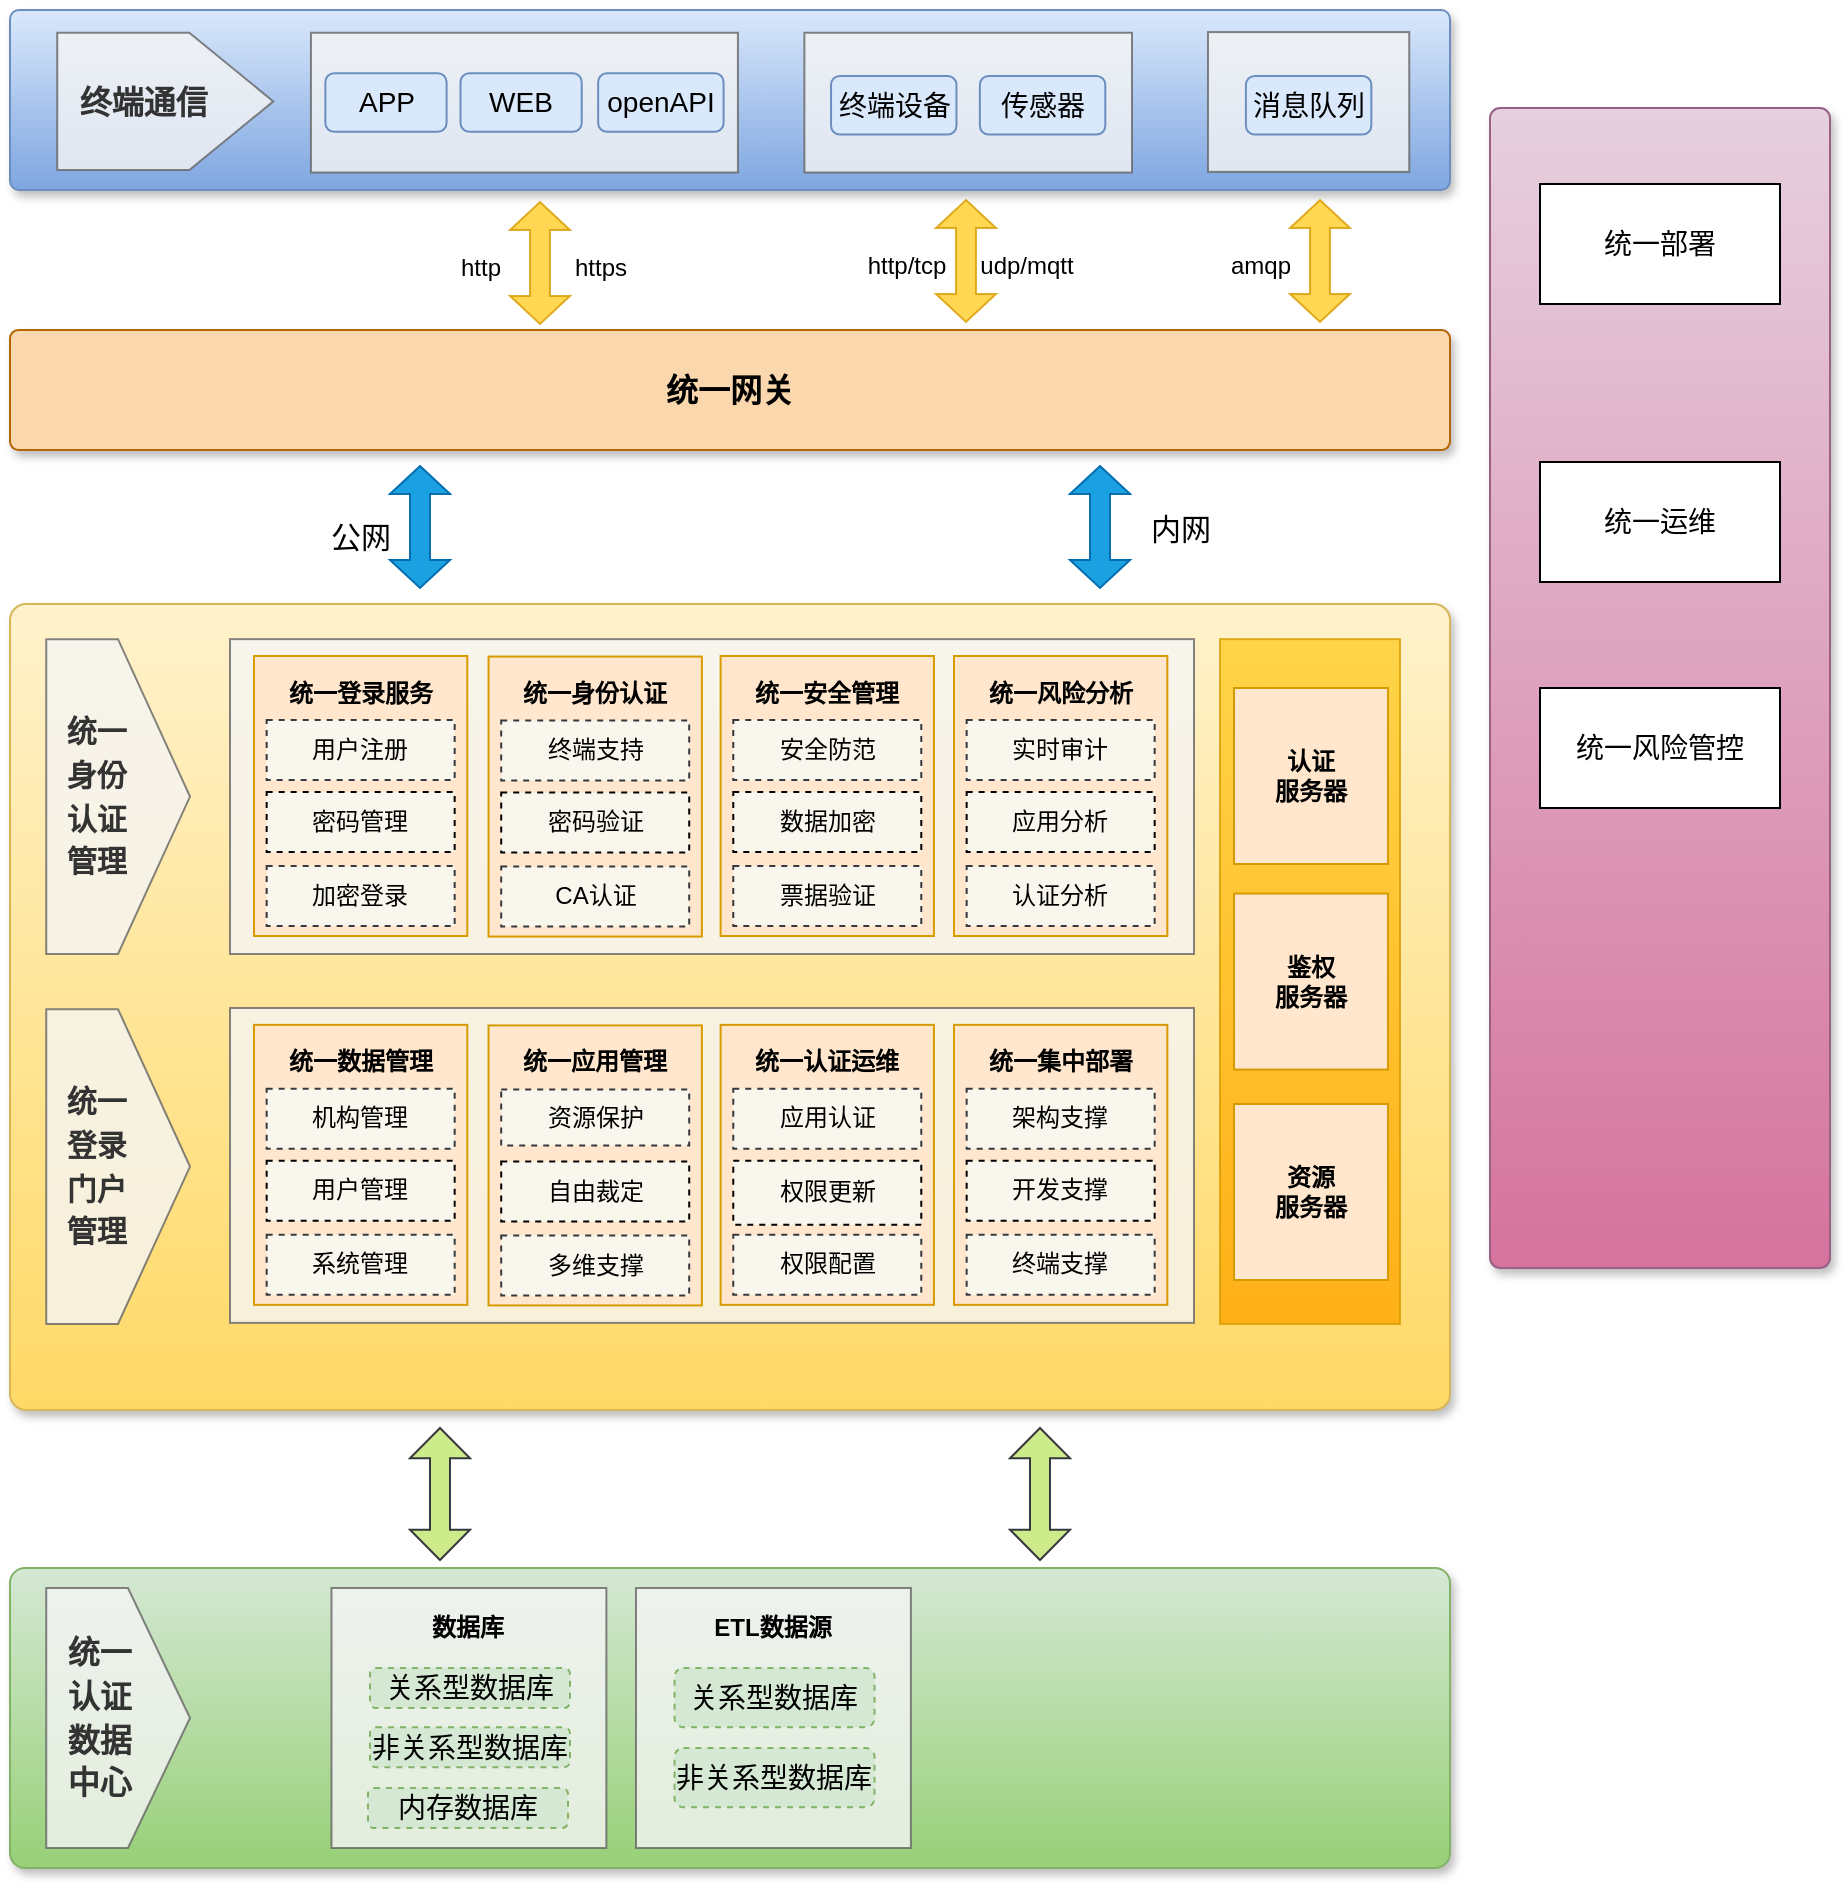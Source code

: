 <mxfile version="18.2.0" type="github">
  <diagram name="Page-1" id="d9b1e647-80fa-b4a2-5024-87a742678bcc">
    <mxGraphModel dx="868" dy="559" grid="1" gridSize="10" guides="1" tooltips="1" connect="1" arrows="0" fold="1" page="1" pageScale="1" pageWidth="500" pageHeight="1200" background="none" math="0" shadow="0">
      <root>
        <mxCell id="0" />
        <mxCell id="1" parent="0" />
        <mxCell id="57fe6abec08f04cb-7" value="" style="text;html=1;strokeColor=#6c8ebf;fillColor=#dae8fc;align=center;verticalAlign=middle;whiteSpace=wrap;fontSize=54;fontStyle=1;shadow=1;rounded=1;glass=0;sketch=0;arcSize=5;gradientColor=#7ea6e0;" parent="1" vertex="1">
          <mxGeometry x="50" y="41" width="720" height="90" as="geometry" />
        </mxCell>
        <mxCell id="60hh8dOJ01memG8-q0ME-9" value="&lt;span style=&quot;color: rgb(51, 51, 51);&quot;&gt;&lt;b&gt;&lt;font style=&quot;font-size: 16px;&quot;&gt;&amp;nbsp; 终端通信&lt;/font&gt;&lt;/b&gt;&lt;/span&gt;" style="html=1;shadow=0;dashed=0;align=left;verticalAlign=middle;shape=mxgraph.arrows2.arrow;dy=0;dx=42;notch=0;rounded=0;glass=0;sketch=0;fontSize=18;fillColor=#f5f5f5;fontColor=#333333;strokeColor=#666666;whiteSpace=wrap;opacity=80;" parent="57fe6abec08f04cb-7" vertex="1">
          <mxGeometry x="23.615" y="11.38" width="108.05" height="68.62" as="geometry" />
        </mxCell>
        <mxCell id="HtmfPYp2KWMltQhcVB6t-52" value="" style="group" vertex="1" connectable="0" parent="57fe6abec08f04cb-7">
          <mxGeometry x="150.474" y="11.38" width="213.485" height="69.89" as="geometry" />
        </mxCell>
        <mxCell id="60hh8dOJ01memG8-q0ME-10" value="" style="rounded=0;whiteSpace=wrap;html=1;shadow=0;glass=0;sketch=0;fontSize=20;fillColor=#f5f5f5;fontColor=#333333;strokeColor=#666666;opacity=80;" parent="HtmfPYp2KWMltQhcVB6t-52" vertex="1">
          <mxGeometry width="213.485" height="69.89" as="geometry" />
        </mxCell>
        <mxCell id="60hh8dOJ01memG8-q0ME-2" value="&lt;font style=&quot;font-size: 14px;&quot;&gt;APP&lt;/font&gt;" style="rounded=1;whiteSpace=wrap;html=1;shadow=0;glass=0;sketch=0;fillColor=#dae8fc;strokeColor=#6c8ebf;gradientColor=none;" parent="HtmfPYp2KWMltQhcVB6t-52" vertex="1">
          <mxGeometry x="7.214" y="20.22" width="60.599" height="29.33" as="geometry" />
        </mxCell>
        <mxCell id="60hh8dOJ01memG8-q0ME-12" value="&lt;font style=&quot;font-size: 14px;&quot;&gt;WEB&lt;/font&gt;" style="rounded=1;whiteSpace=wrap;html=1;shadow=0;glass=0;sketch=0;fillColor=#dae8fc;strokeColor=#6c8ebf;gradientColor=none;" parent="HtmfPYp2KWMltQhcVB6t-52" vertex="1">
          <mxGeometry x="74.783" y="20.22" width="60.599" height="29.33" as="geometry" />
        </mxCell>
        <mxCell id="HtmfPYp2KWMltQhcVB6t-39" value="&lt;span style=&quot;font-size: 14px;&quot;&gt;openAPI&lt;/span&gt;" style="rounded=1;whiteSpace=wrap;html=1;shadow=0;glass=0;sketch=0;fillColor=#dae8fc;strokeColor=#6c8ebf;gradientColor=none;" vertex="1" parent="HtmfPYp2KWMltQhcVB6t-52">
          <mxGeometry x="143.606" y="20.22" width="62.716" height="29.33" as="geometry" />
        </mxCell>
        <mxCell id="HtmfPYp2KWMltQhcVB6t-54" value="" style="rounded=0;whiteSpace=wrap;html=1;shadow=0;glass=0;sketch=0;fontSize=20;fillColor=#f5f5f5;fontColor=#333333;strokeColor=#666666;opacity=80;" vertex="1" parent="57fe6abec08f04cb-7">
          <mxGeometry x="397.19" y="11.38" width="163.81" height="69.89" as="geometry" />
        </mxCell>
        <mxCell id="HtmfPYp2KWMltQhcVB6t-55" value="&lt;span style=&quot;font-size: 14px;&quot;&gt;终端设备&lt;/span&gt;" style="rounded=1;whiteSpace=wrap;html=1;shadow=0;glass=0;sketch=0;fillColor=#dae8fc;strokeColor=#6c8ebf;gradientColor=none;" vertex="1" parent="57fe6abec08f04cb-7">
          <mxGeometry x="410.527" y="32.98" width="62.716" height="29.33" as="geometry" />
        </mxCell>
        <mxCell id="HtmfPYp2KWMltQhcVB6t-56" value="&lt;span style=&quot;font-size: 14px;&quot;&gt;传感器&lt;/span&gt;" style="rounded=1;whiteSpace=wrap;html=1;shadow=0;glass=0;sketch=0;fillColor=#dae8fc;strokeColor=#6c8ebf;gradientColor=none;" vertex="1" parent="57fe6abec08f04cb-7">
          <mxGeometry x="484.941" y="32.98" width="62.716" height="29.33" as="geometry" />
        </mxCell>
        <mxCell id="HtmfPYp2KWMltQhcVB6t-61" value="" style="rounded=0;whiteSpace=wrap;html=1;shadow=0;glass=0;sketch=0;fontSize=20;fillColor=#f5f5f5;fontColor=#333333;strokeColor=#666666;opacity=80;" vertex="1" parent="57fe6abec08f04cb-7">
          <mxGeometry x="598.996" y="11.05" width="100.63" height="69.89" as="geometry" />
        </mxCell>
        <mxCell id="HtmfPYp2KWMltQhcVB6t-62" value="&lt;span style=&quot;font-size: 14px;&quot;&gt;消息队列&lt;/span&gt;" style="rounded=1;whiteSpace=wrap;html=1;shadow=0;glass=0;sketch=0;fillColor=#dae8fc;strokeColor=#6c8ebf;gradientColor=none;" vertex="1" parent="57fe6abec08f04cb-7">
          <mxGeometry x="617.951" y="32.98" width="62.716" height="29.33" as="geometry" />
        </mxCell>
        <mxCell id="60hh8dOJ01memG8-q0ME-18" value="" style="text;html=1;strokeColor=#d6b656;fillColor=#fff2cc;align=center;verticalAlign=middle;whiteSpace=wrap;fontSize=54;fontStyle=1;shadow=1;rounded=1;glass=0;sketch=0;arcSize=2;gradientColor=#ffd966;" parent="1" vertex="1">
          <mxGeometry x="50" y="338" width="720" height="403" as="geometry" />
        </mxCell>
        <mxCell id="60hh8dOJ01memG8-q0ME-19" value="" style="rounded=0;whiteSpace=wrap;html=1;shadow=0;glass=0;sketch=0;fontSize=20;fillColor=#f5f5f5;fontColor=#333333;strokeColor=#666666;opacity=80;" parent="60hh8dOJ01memG8-q0ME-18" vertex="1">
          <mxGeometry x="110" y="17.57" width="482" height="157.43" as="geometry" />
        </mxCell>
        <mxCell id="60hh8dOJ01memG8-q0ME-21" value="&lt;div style=&quot;&quot;&gt;&lt;b style=&quot;font-size: 15px;&quot;&gt;&amp;nbsp; 统一&lt;/b&gt;&lt;/div&gt;&lt;div style=&quot;&quot;&gt;&lt;b style=&quot;font-size: 15px;&quot;&gt;&amp;nbsp; 身份&lt;br&gt;&amp;nbsp; 认证&lt;/b&gt;&lt;/div&gt;&lt;div style=&quot;&quot;&gt;&lt;b style=&quot;font-size: 15px;&quot;&gt;&amp;nbsp; 管理&lt;/b&gt;&lt;br&gt;&lt;/div&gt;" style="html=1;shadow=0;dashed=0;align=left;verticalAlign=middle;shape=mxgraph.arrows2.arrow;dy=0;dx=36;notch=0;rounded=0;glass=0;sketch=0;fontSize=18;fillColor=#f5f5f5;fontColor=#333333;strokeColor=#666666;whiteSpace=wrap;opacity=80;" parent="60hh8dOJ01memG8-q0ME-18" vertex="1">
          <mxGeometry x="18.12" y="17.57" width="71.88" height="157.43" as="geometry" />
        </mxCell>
        <mxCell id="HtmfPYp2KWMltQhcVB6t-26" value="" style="group" vertex="1" connectable="0" parent="60hh8dOJ01memG8-q0ME-18">
          <mxGeometry x="122" y="26" width="106.66" height="140" as="geometry" />
        </mxCell>
        <mxCell id="60hh8dOJ01memG8-q0ME-20" value="" style="rounded=0;whiteSpace=wrap;html=1;shadow=0;glass=0;sketch=0;fillColor=#ffe6cc;strokeColor=#d79b00;" parent="HtmfPYp2KWMltQhcVB6t-26" vertex="1">
          <mxGeometry width="106.66" height="140" as="geometry" />
        </mxCell>
        <mxCell id="HtmfPYp2KWMltQhcVB6t-22" value="&lt;font style=&quot;font-size: 12px;&quot;&gt;&lt;b&gt;统一登录服务&lt;/b&gt;&lt;/font&gt;" style="text;html=1;strokeColor=none;fillColor=none;align=center;verticalAlign=middle;whiteSpace=wrap;rounded=0;shadow=1;fontSize=16;" vertex="1" parent="HtmfPYp2KWMltQhcVB6t-26">
          <mxGeometry x="13.83" y="2" width="79" height="30" as="geometry" />
        </mxCell>
        <mxCell id="HtmfPYp2KWMltQhcVB6t-23" value="用户注册" style="rounded=0;whiteSpace=wrap;html=1;shadow=0;fontSize=12;fillColor=#f9f7ed;strokeColor=#36393d;dashed=1;" vertex="1" parent="HtmfPYp2KWMltQhcVB6t-26">
          <mxGeometry x="6.33" y="32" width="94" height="30" as="geometry" />
        </mxCell>
        <mxCell id="HtmfPYp2KWMltQhcVB6t-24" value="密码管理" style="rounded=0;whiteSpace=wrap;html=1;shadow=0;fontSize=12;fillColor=#f9f7ed;strokeColor=default;dashed=1;" vertex="1" parent="HtmfPYp2KWMltQhcVB6t-26">
          <mxGeometry x="6.33" y="68" width="94" height="30" as="geometry" />
        </mxCell>
        <mxCell id="HtmfPYp2KWMltQhcVB6t-25" value="加密登录" style="rounded=0;whiteSpace=wrap;html=1;shadow=0;fontSize=12;fillColor=#f9f7ed;strokeColor=#36393d;dashed=1;" vertex="1" parent="HtmfPYp2KWMltQhcVB6t-26">
          <mxGeometry x="6.33" y="105" width="94" height="30" as="geometry" />
        </mxCell>
        <mxCell id="HtmfPYp2KWMltQhcVB6t-27" value="" style="group" vertex="1" connectable="0" parent="60hh8dOJ01memG8-q0ME-18">
          <mxGeometry x="239.27" y="26.28" width="106.66" height="140" as="geometry" />
        </mxCell>
        <mxCell id="HtmfPYp2KWMltQhcVB6t-28" value="" style="rounded=0;whiteSpace=wrap;html=1;shadow=0;glass=0;sketch=0;fillColor=#ffe6cc;strokeColor=#d79b00;" vertex="1" parent="HtmfPYp2KWMltQhcVB6t-27">
          <mxGeometry width="106.66" height="140" as="geometry" />
        </mxCell>
        <mxCell id="HtmfPYp2KWMltQhcVB6t-29" value="&lt;font style=&quot;font-size: 12px;&quot;&gt;&lt;b&gt;统一身份认证&lt;/b&gt;&lt;/font&gt;" style="text;html=1;strokeColor=none;fillColor=none;align=center;verticalAlign=middle;whiteSpace=wrap;rounded=0;shadow=1;fontSize=16;" vertex="1" parent="HtmfPYp2KWMltQhcVB6t-27">
          <mxGeometry x="13.83" y="2" width="79" height="30" as="geometry" />
        </mxCell>
        <mxCell id="HtmfPYp2KWMltQhcVB6t-30" value="终端支持" style="rounded=0;whiteSpace=wrap;html=1;shadow=0;fontSize=12;fillColor=#f9f7ed;strokeColor=#36393d;dashed=1;" vertex="1" parent="HtmfPYp2KWMltQhcVB6t-27">
          <mxGeometry x="6.33" y="32" width="94" height="30" as="geometry" />
        </mxCell>
        <mxCell id="HtmfPYp2KWMltQhcVB6t-31" value="密码验证" style="rounded=0;whiteSpace=wrap;html=1;shadow=0;fontSize=12;fillColor=#f9f7ed;strokeColor=default;dashed=1;" vertex="1" parent="HtmfPYp2KWMltQhcVB6t-27">
          <mxGeometry x="6.33" y="68" width="94" height="30" as="geometry" />
        </mxCell>
        <mxCell id="HtmfPYp2KWMltQhcVB6t-32" value="CA认证" style="rounded=0;whiteSpace=wrap;html=1;shadow=0;fontSize=12;fillColor=#f9f7ed;strokeColor=#36393d;dashed=1;" vertex="1" parent="HtmfPYp2KWMltQhcVB6t-27">
          <mxGeometry x="6.33" y="105" width="94" height="30" as="geometry" />
        </mxCell>
        <mxCell id="HtmfPYp2KWMltQhcVB6t-33" value="" style="group" vertex="1" connectable="0" parent="60hh8dOJ01memG8-q0ME-18">
          <mxGeometry x="355.31" y="26" width="106.66" height="140" as="geometry" />
        </mxCell>
        <mxCell id="HtmfPYp2KWMltQhcVB6t-34" value="" style="rounded=0;whiteSpace=wrap;html=1;shadow=0;glass=0;sketch=0;fillColor=#ffe6cc;strokeColor=#d79b00;" vertex="1" parent="HtmfPYp2KWMltQhcVB6t-33">
          <mxGeometry width="106.66" height="140" as="geometry" />
        </mxCell>
        <mxCell id="HtmfPYp2KWMltQhcVB6t-35" value="&lt;font style=&quot;font-size: 12px;&quot;&gt;&lt;b&gt;统一安全管理&lt;/b&gt;&lt;/font&gt;" style="text;html=1;strokeColor=none;fillColor=none;align=center;verticalAlign=middle;whiteSpace=wrap;rounded=0;shadow=1;fontSize=16;" vertex="1" parent="HtmfPYp2KWMltQhcVB6t-33">
          <mxGeometry x="13.83" y="2" width="79" height="30" as="geometry" />
        </mxCell>
        <mxCell id="HtmfPYp2KWMltQhcVB6t-36" value="安全防范" style="rounded=0;whiteSpace=wrap;html=1;shadow=0;fontSize=12;fillColor=#f9f7ed;strokeColor=#36393d;dashed=1;" vertex="1" parent="HtmfPYp2KWMltQhcVB6t-33">
          <mxGeometry x="6.33" y="32" width="94" height="30" as="geometry" />
        </mxCell>
        <mxCell id="HtmfPYp2KWMltQhcVB6t-37" value="数据加密" style="rounded=0;whiteSpace=wrap;html=1;shadow=0;fontSize=12;fillColor=#f9f7ed;strokeColor=default;dashed=1;" vertex="1" parent="HtmfPYp2KWMltQhcVB6t-33">
          <mxGeometry x="6.33" y="68" width="94" height="30" as="geometry" />
        </mxCell>
        <mxCell id="HtmfPYp2KWMltQhcVB6t-38" value="票据验证" style="rounded=0;whiteSpace=wrap;html=1;shadow=0;fontSize=12;fillColor=#f9f7ed;strokeColor=#36393d;dashed=1;" vertex="1" parent="HtmfPYp2KWMltQhcVB6t-33">
          <mxGeometry x="6.33" y="105" width="94" height="30" as="geometry" />
        </mxCell>
        <mxCell id="HtmfPYp2KWMltQhcVB6t-67" value="" style="group" vertex="1" connectable="0" parent="60hh8dOJ01memG8-q0ME-18">
          <mxGeometry x="472" y="26" width="106.66" height="140" as="geometry" />
        </mxCell>
        <mxCell id="HtmfPYp2KWMltQhcVB6t-68" value="" style="rounded=0;whiteSpace=wrap;html=1;shadow=0;glass=0;sketch=0;fillColor=#ffe6cc;strokeColor=#d79b00;" vertex="1" parent="HtmfPYp2KWMltQhcVB6t-67">
          <mxGeometry width="106.66" height="140" as="geometry" />
        </mxCell>
        <mxCell id="HtmfPYp2KWMltQhcVB6t-69" value="&lt;font style=&quot;font-size: 12px;&quot;&gt;&lt;b&gt;统一风险分析&lt;/b&gt;&lt;/font&gt;" style="text;html=1;strokeColor=none;fillColor=none;align=center;verticalAlign=middle;whiteSpace=wrap;rounded=0;shadow=1;fontSize=16;" vertex="1" parent="HtmfPYp2KWMltQhcVB6t-67">
          <mxGeometry x="13.83" y="2" width="79" height="30" as="geometry" />
        </mxCell>
        <mxCell id="HtmfPYp2KWMltQhcVB6t-70" value="实时审计" style="rounded=0;whiteSpace=wrap;html=1;shadow=0;fontSize=12;fillColor=#f9f7ed;strokeColor=#36393d;dashed=1;" vertex="1" parent="HtmfPYp2KWMltQhcVB6t-67">
          <mxGeometry x="6.33" y="32" width="94" height="30" as="geometry" />
        </mxCell>
        <mxCell id="HtmfPYp2KWMltQhcVB6t-71" value="应用分析" style="rounded=0;whiteSpace=wrap;html=1;shadow=0;fontSize=12;fillColor=#f9f7ed;strokeColor=default;dashed=1;" vertex="1" parent="HtmfPYp2KWMltQhcVB6t-67">
          <mxGeometry x="6.33" y="68" width="94" height="30" as="geometry" />
        </mxCell>
        <mxCell id="HtmfPYp2KWMltQhcVB6t-72" value="认证分析" style="rounded=0;whiteSpace=wrap;html=1;shadow=0;fontSize=12;fillColor=#f9f7ed;strokeColor=#36393d;dashed=1;" vertex="1" parent="HtmfPYp2KWMltQhcVB6t-67">
          <mxGeometry x="6.33" y="105" width="94" height="30" as="geometry" />
        </mxCell>
        <mxCell id="HtmfPYp2KWMltQhcVB6t-73" value="" style="rounded=0;whiteSpace=wrap;html=1;shadow=0;glass=0;sketch=0;fontSize=20;fillColor=#f5f5f5;fontColor=#333333;strokeColor=#666666;opacity=80;" vertex="1" parent="60hh8dOJ01memG8-q0ME-18">
          <mxGeometry x="110" y="202" width="482" height="157.43" as="geometry" />
        </mxCell>
        <mxCell id="HtmfPYp2KWMltQhcVB6t-74" value="" style="group" vertex="1" connectable="0" parent="60hh8dOJ01memG8-q0ME-18">
          <mxGeometry x="122" y="210.43" width="106.66" height="140" as="geometry" />
        </mxCell>
        <mxCell id="HtmfPYp2KWMltQhcVB6t-75" value="" style="rounded=0;whiteSpace=wrap;html=1;shadow=0;glass=0;sketch=0;fillColor=#ffe6cc;strokeColor=#d79b00;" vertex="1" parent="HtmfPYp2KWMltQhcVB6t-74">
          <mxGeometry width="106.66" height="140" as="geometry" />
        </mxCell>
        <mxCell id="HtmfPYp2KWMltQhcVB6t-76" value="&lt;font style=&quot;font-size: 12px;&quot;&gt;&lt;b&gt;统一数据管理&lt;/b&gt;&lt;/font&gt;" style="text;html=1;strokeColor=none;fillColor=none;align=center;verticalAlign=middle;whiteSpace=wrap;rounded=0;shadow=1;fontSize=16;" vertex="1" parent="HtmfPYp2KWMltQhcVB6t-74">
          <mxGeometry x="13.83" y="2" width="79" height="30" as="geometry" />
        </mxCell>
        <mxCell id="HtmfPYp2KWMltQhcVB6t-77" value="机构管理" style="rounded=0;whiteSpace=wrap;html=1;shadow=0;fontSize=12;fillColor=#f9f7ed;strokeColor=#36393d;dashed=1;" vertex="1" parent="HtmfPYp2KWMltQhcVB6t-74">
          <mxGeometry x="6.33" y="32" width="94" height="30" as="geometry" />
        </mxCell>
        <mxCell id="HtmfPYp2KWMltQhcVB6t-78" value="用户管理" style="rounded=0;whiteSpace=wrap;html=1;shadow=0;fontSize=12;fillColor=#f9f7ed;strokeColor=default;dashed=1;" vertex="1" parent="HtmfPYp2KWMltQhcVB6t-74">
          <mxGeometry x="6.33" y="68" width="94" height="30" as="geometry" />
        </mxCell>
        <mxCell id="HtmfPYp2KWMltQhcVB6t-79" value="系统管理" style="rounded=0;whiteSpace=wrap;html=1;shadow=0;fontSize=12;fillColor=#f9f7ed;strokeColor=#36393d;dashed=1;" vertex="1" parent="HtmfPYp2KWMltQhcVB6t-74">
          <mxGeometry x="6.33" y="105" width="94" height="30" as="geometry" />
        </mxCell>
        <mxCell id="HtmfPYp2KWMltQhcVB6t-80" value="" style="group" vertex="1" connectable="0" parent="60hh8dOJ01memG8-q0ME-18">
          <mxGeometry x="239.27" y="210.71" width="106.66" height="140" as="geometry" />
        </mxCell>
        <mxCell id="HtmfPYp2KWMltQhcVB6t-81" value="" style="rounded=0;whiteSpace=wrap;html=1;shadow=0;glass=0;sketch=0;fillColor=#ffe6cc;strokeColor=#d79b00;" vertex="1" parent="HtmfPYp2KWMltQhcVB6t-80">
          <mxGeometry width="106.66" height="140" as="geometry" />
        </mxCell>
        <mxCell id="HtmfPYp2KWMltQhcVB6t-82" value="&lt;font style=&quot;font-size: 12px;&quot;&gt;&lt;b&gt;统一应用管理&lt;/b&gt;&lt;/font&gt;" style="text;html=1;strokeColor=none;fillColor=none;align=center;verticalAlign=middle;whiteSpace=wrap;rounded=0;shadow=1;fontSize=16;" vertex="1" parent="HtmfPYp2KWMltQhcVB6t-80">
          <mxGeometry x="13.83" y="2" width="79" height="28" as="geometry" />
        </mxCell>
        <mxCell id="HtmfPYp2KWMltQhcVB6t-83" value="资源保护" style="rounded=0;whiteSpace=wrap;html=1;shadow=0;fontSize=12;fillColor=#f9f7ed;strokeColor=#36393d;dashed=1;" vertex="1" parent="HtmfPYp2KWMltQhcVB6t-80">
          <mxGeometry x="6.33" y="32" width="94" height="28" as="geometry" />
        </mxCell>
        <mxCell id="HtmfPYp2KWMltQhcVB6t-84" value="自由裁定" style="rounded=0;whiteSpace=wrap;html=1;shadow=0;fontSize=12;fillColor=#f9f7ed;strokeColor=default;dashed=1;" vertex="1" parent="HtmfPYp2KWMltQhcVB6t-80">
          <mxGeometry x="6.33" y="68" width="94" height="30" as="geometry" />
        </mxCell>
        <mxCell id="HtmfPYp2KWMltQhcVB6t-85" value="多维支撑" style="rounded=0;whiteSpace=wrap;html=1;shadow=0;fontSize=12;fillColor=#f9f7ed;strokeColor=#36393d;dashed=1;" vertex="1" parent="HtmfPYp2KWMltQhcVB6t-80">
          <mxGeometry x="6.33" y="105" width="94" height="30" as="geometry" />
        </mxCell>
        <mxCell id="HtmfPYp2KWMltQhcVB6t-86" value="" style="group" vertex="1" connectable="0" parent="60hh8dOJ01memG8-q0ME-18">
          <mxGeometry x="355.31" y="210.43" width="106.66" height="140" as="geometry" />
        </mxCell>
        <mxCell id="HtmfPYp2KWMltQhcVB6t-87" value="" style="rounded=0;whiteSpace=wrap;html=1;shadow=0;glass=0;sketch=0;fillColor=#ffe6cc;strokeColor=#d79b00;" vertex="1" parent="HtmfPYp2KWMltQhcVB6t-86">
          <mxGeometry width="106.66" height="140" as="geometry" />
        </mxCell>
        <mxCell id="HtmfPYp2KWMltQhcVB6t-88" value="&lt;font style=&quot;font-size: 12px;&quot;&gt;&lt;b&gt;统一认证运维&lt;/b&gt;&lt;/font&gt;" style="text;html=1;strokeColor=none;fillColor=none;align=center;verticalAlign=middle;whiteSpace=wrap;rounded=0;shadow=1;fontSize=16;" vertex="1" parent="HtmfPYp2KWMltQhcVB6t-86">
          <mxGeometry x="13.83" y="2" width="79" height="30" as="geometry" />
        </mxCell>
        <mxCell id="HtmfPYp2KWMltQhcVB6t-89" value="应用认证" style="rounded=0;whiteSpace=wrap;html=1;shadow=0;fontSize=12;fillColor=#f9f7ed;strokeColor=#36393d;dashed=1;" vertex="1" parent="HtmfPYp2KWMltQhcVB6t-86">
          <mxGeometry x="6.33" y="32" width="94" height="30" as="geometry" />
        </mxCell>
        <mxCell id="HtmfPYp2KWMltQhcVB6t-90" value="权限更新" style="rounded=0;whiteSpace=wrap;html=1;shadow=0;fontSize=12;fillColor=#f9f7ed;strokeColor=default;dashed=1;" vertex="1" parent="HtmfPYp2KWMltQhcVB6t-86">
          <mxGeometry x="6.33" y="68" width="94" height="32" as="geometry" />
        </mxCell>
        <mxCell id="HtmfPYp2KWMltQhcVB6t-91" value="权限配置" style="rounded=0;whiteSpace=wrap;html=1;shadow=0;fontSize=12;fillColor=#f9f7ed;strokeColor=#36393d;dashed=1;" vertex="1" parent="HtmfPYp2KWMltQhcVB6t-86">
          <mxGeometry x="6.33" y="105" width="94" height="30" as="geometry" />
        </mxCell>
        <mxCell id="HtmfPYp2KWMltQhcVB6t-92" value="" style="group" vertex="1" connectable="0" parent="60hh8dOJ01memG8-q0ME-18">
          <mxGeometry x="472" y="210.43" width="106.66" height="140" as="geometry" />
        </mxCell>
        <mxCell id="HtmfPYp2KWMltQhcVB6t-93" value="" style="rounded=0;whiteSpace=wrap;html=1;shadow=0;glass=0;sketch=0;fillColor=#ffe6cc;strokeColor=#d79b00;" vertex="1" parent="HtmfPYp2KWMltQhcVB6t-92">
          <mxGeometry width="106.66" height="140" as="geometry" />
        </mxCell>
        <mxCell id="HtmfPYp2KWMltQhcVB6t-94" value="&lt;font style=&quot;font-size: 12px;&quot;&gt;&lt;b&gt;统一集中部署&lt;/b&gt;&lt;/font&gt;" style="text;html=1;strokeColor=none;fillColor=none;align=center;verticalAlign=middle;whiteSpace=wrap;rounded=0;shadow=1;fontSize=16;" vertex="1" parent="HtmfPYp2KWMltQhcVB6t-92">
          <mxGeometry x="13.83" y="2" width="79" height="30" as="geometry" />
        </mxCell>
        <mxCell id="HtmfPYp2KWMltQhcVB6t-95" value="架构支撑" style="rounded=0;whiteSpace=wrap;html=1;shadow=0;fontSize=12;fillColor=#f9f7ed;strokeColor=#36393d;dashed=1;" vertex="1" parent="HtmfPYp2KWMltQhcVB6t-92">
          <mxGeometry x="6.33" y="32" width="94" height="30" as="geometry" />
        </mxCell>
        <mxCell id="HtmfPYp2KWMltQhcVB6t-96" value="开发支撑" style="rounded=0;whiteSpace=wrap;html=1;shadow=0;fontSize=12;fillColor=#f9f7ed;strokeColor=default;dashed=1;" vertex="1" parent="HtmfPYp2KWMltQhcVB6t-92">
          <mxGeometry x="6.33" y="68" width="94" height="30" as="geometry" />
        </mxCell>
        <mxCell id="HtmfPYp2KWMltQhcVB6t-97" value="终端支撑" style="rounded=0;whiteSpace=wrap;html=1;shadow=0;fontSize=12;fillColor=#f9f7ed;strokeColor=#36393d;dashed=1;" vertex="1" parent="HtmfPYp2KWMltQhcVB6t-92">
          <mxGeometry x="6.33" y="105" width="94" height="30" as="geometry" />
        </mxCell>
        <mxCell id="HtmfPYp2KWMltQhcVB6t-103" value="&lt;div style=&quot;&quot;&gt;&lt;b style=&quot;font-size: 15px;&quot;&gt;&amp;nbsp; 统一&lt;br&gt;&amp;nbsp; 登录&lt;br&gt;&amp;nbsp; 门户&lt;br&gt;&amp;nbsp; 管理&lt;/b&gt;&lt;br&gt;&lt;/div&gt;" style="html=1;shadow=0;dashed=0;align=left;verticalAlign=middle;shape=mxgraph.arrows2.arrow;dy=0;dx=36;notch=0;rounded=0;glass=0;sketch=0;fontSize=18;fillColor=#f5f5f5;fontColor=#333333;strokeColor=#666666;whiteSpace=wrap;opacity=80;" vertex="1" parent="60hh8dOJ01memG8-q0ME-18">
          <mxGeometry x="18.12" y="202.57" width="71.88" height="157.43" as="geometry" />
        </mxCell>
        <mxCell id="HtmfPYp2KWMltQhcVB6t-104" value="" style="group" vertex="1" connectable="0" parent="60hh8dOJ01memG8-q0ME-18">
          <mxGeometry x="605" y="17.57" width="90" height="342.43" as="geometry" />
        </mxCell>
        <mxCell id="HtmfPYp2KWMltQhcVB6t-98" value="" style="rounded=0;whiteSpace=wrap;html=1;shadow=0;glass=0;sketch=0;fontSize=20;fillColor=#ffcd28;strokeColor=#d79b00;opacity=80;gradientColor=#ffa500;" vertex="1" parent="HtmfPYp2KWMltQhcVB6t-104">
          <mxGeometry width="90" height="342.43" as="geometry" />
        </mxCell>
        <mxCell id="HtmfPYp2KWMltQhcVB6t-100" value="&lt;b&gt;认证&lt;br&gt;服务器&lt;/b&gt;" style="rounded=0;whiteSpace=wrap;html=1;shadow=0;fontSize=12;fillColor=#ffe6cc;strokeColor=#d79b00;" vertex="1" parent="HtmfPYp2KWMltQhcVB6t-104">
          <mxGeometry x="7" y="24.43" width="77" height="88" as="geometry" />
        </mxCell>
        <mxCell id="HtmfPYp2KWMltQhcVB6t-101" value="&lt;b&gt;鉴权&lt;br&gt;服务器&lt;/b&gt;" style="rounded=0;whiteSpace=wrap;html=1;shadow=0;fontSize=12;fillColor=#ffe6cc;strokeColor=#d79b00;" vertex="1" parent="HtmfPYp2KWMltQhcVB6t-104">
          <mxGeometry x="7" y="127.21" width="77" height="88" as="geometry" />
        </mxCell>
        <mxCell id="HtmfPYp2KWMltQhcVB6t-102" value="&lt;b&gt;资源&lt;br&gt;服务器&lt;/b&gt;" style="rounded=0;whiteSpace=wrap;html=1;shadow=0;fontSize=12;fillColor=#ffe6cc;strokeColor=#d79b00;" vertex="1" parent="HtmfPYp2KWMltQhcVB6t-104">
          <mxGeometry x="7" y="232.43" width="77" height="88" as="geometry" />
        </mxCell>
        <mxCell id="60hh8dOJ01memG8-q0ME-41" value="" style="text;html=1;strokeColor=#82b366;fillColor=#d5e8d4;align=center;verticalAlign=middle;whiteSpace=wrap;fontSize=54;fontStyle=1;shadow=1;rounded=1;glass=0;sketch=0;gradientColor=#97d077;arcSize=5;" parent="1" vertex="1">
          <mxGeometry x="50" y="820" width="720" height="150" as="geometry" />
        </mxCell>
        <mxCell id="60hh8dOJ01memG8-q0ME-42" value="" style="rounded=0;whiteSpace=wrap;html=1;shadow=0;glass=0;sketch=0;fontSize=20;fillColor=#f5f5f5;fontColor=#333333;strokeColor=#666666;opacity=80;" parent="60hh8dOJ01memG8-q0ME-41" vertex="1">
          <mxGeometry x="160.74" y="10" width="137.44" height="130" as="geometry" />
        </mxCell>
        <mxCell id="60hh8dOJ01memG8-q0ME-43" value="&lt;font style=&quot;font-size: 14px;&quot;&gt;非关系型数据库&lt;/font&gt;" style="rounded=1;whiteSpace=wrap;html=1;shadow=0;glass=0;sketch=0;fillColor=#d5e8d4;strokeColor=#82b366;gradientColor=none;dashed=1;" parent="60hh8dOJ01memG8-q0ME-41" vertex="1">
          <mxGeometry x="180" y="79.6" width="100" height="20" as="geometry" />
        </mxCell>
        <mxCell id="60hh8dOJ01memG8-q0ME-49" value="&lt;font style=&quot;font-size: 14px;&quot;&gt;关系型数据库&lt;/font&gt;" style="rounded=1;whiteSpace=wrap;html=1;shadow=0;glass=0;sketch=0;fillColor=#d5e8d4;strokeColor=#82b366;gradientColor=none;dashed=1;" parent="60hh8dOJ01memG8-q0ME-41" vertex="1">
          <mxGeometry x="180" y="50" width="100" height="20" as="geometry" />
        </mxCell>
        <mxCell id="60hh8dOJ01memG8-q0ME-44" value="&lt;div style=&quot;&quot;&gt;&lt;b style=&quot;background-color: initial; font-size: 16px;&quot;&gt;&amp;nbsp; 统一&lt;/b&gt;&lt;/div&gt;&lt;div style=&quot;&quot;&gt;&lt;b style=&quot;background-color: initial; font-size: 16px;&quot;&gt;&amp;nbsp; 认证&lt;/b&gt;&lt;/div&gt;&lt;span style=&quot;color: rgb(51, 51, 51);&quot;&gt;&lt;div style=&quot;&quot;&gt;&lt;b style=&quot;background-color: initial; font-size: 16px;&quot;&gt;&amp;nbsp; 数据&lt;/b&gt;&lt;/div&gt;&lt;div style=&quot;&quot;&gt;&lt;b style=&quot;background-color: initial; font-size: 16px;&quot;&gt;&amp;nbsp; 中心&lt;/b&gt;&lt;/div&gt;&lt;/span&gt;" style="html=1;shadow=0;dashed=0;align=left;verticalAlign=middle;shape=mxgraph.arrows2.arrow;dy=0;dx=31;notch=0;rounded=0;glass=0;sketch=0;fontSize=18;fillColor=#f5f5f5;fontColor=#333333;strokeColor=#666666;whiteSpace=wrap;opacity=80;" parent="60hh8dOJ01memG8-q0ME-41" vertex="1">
          <mxGeometry x="18.12" y="10" width="71.88" height="130" as="geometry" />
        </mxCell>
        <mxCell id="HtmfPYp2KWMltQhcVB6t-106" value="&lt;b&gt;数据库&lt;/b&gt;" style="text;html=1;strokeColor=none;fillColor=none;align=center;verticalAlign=middle;whiteSpace=wrap;rounded=0;shadow=1;dashed=1;fontSize=12;opacity=80;" vertex="1" parent="60hh8dOJ01memG8-q0ME-41">
          <mxGeometry x="199" y="15" width="60" height="30" as="geometry" />
        </mxCell>
        <mxCell id="HtmfPYp2KWMltQhcVB6t-107" value="" style="rounded=0;whiteSpace=wrap;html=1;shadow=0;glass=0;sketch=0;fontSize=20;fillColor=#f5f5f5;fontColor=#333333;strokeColor=#666666;opacity=80;" vertex="1" parent="60hh8dOJ01memG8-q0ME-41">
          <mxGeometry x="313" y="10" width="137.44" height="130" as="geometry" />
        </mxCell>
        <mxCell id="HtmfPYp2KWMltQhcVB6t-108" value="&lt;font style=&quot;font-size: 14px;&quot;&gt;非关系型数据库&lt;/font&gt;" style="rounded=1;whiteSpace=wrap;html=1;shadow=0;glass=0;sketch=0;fillColor=#d5e8d4;strokeColor=#82b366;gradientColor=none;dashed=1;" vertex="1" parent="60hh8dOJ01memG8-q0ME-41">
          <mxGeometry x="332.26" y="90" width="100" height="29.6" as="geometry" />
        </mxCell>
        <mxCell id="HtmfPYp2KWMltQhcVB6t-109" value="&lt;font style=&quot;font-size: 14px;&quot;&gt;关系型数据库&lt;/font&gt;" style="rounded=1;whiteSpace=wrap;html=1;shadow=0;glass=0;sketch=0;fillColor=#d5e8d4;strokeColor=#82b366;gradientColor=none;dashed=1;" vertex="1" parent="60hh8dOJ01memG8-q0ME-41">
          <mxGeometry x="332.26" y="50" width="100" height="29.6" as="geometry" />
        </mxCell>
        <mxCell id="HtmfPYp2KWMltQhcVB6t-110" value="&lt;b&gt;ETL数据源&lt;/b&gt;" style="text;html=1;strokeColor=none;fillColor=none;align=center;verticalAlign=middle;whiteSpace=wrap;rounded=0;shadow=1;dashed=1;fontSize=12;opacity=80;" vertex="1" parent="60hh8dOJ01memG8-q0ME-41">
          <mxGeometry x="347.35" y="15" width="68.74" height="30" as="geometry" />
        </mxCell>
        <mxCell id="HtmfPYp2KWMltQhcVB6t-111" value="&lt;font style=&quot;font-size: 14px;&quot;&gt;内存数据库&lt;/font&gt;" style="rounded=1;whiteSpace=wrap;html=1;shadow=0;glass=0;sketch=0;fillColor=#d5e8d4;strokeColor=#82b366;gradientColor=none;dashed=1;" vertex="1" parent="60hh8dOJ01memG8-q0ME-41">
          <mxGeometry x="179" y="110" width="100" height="20" as="geometry" />
        </mxCell>
        <mxCell id="HtmfPYp2KWMltQhcVB6t-5" value="" style="shape=doubleArrow;direction=south;whiteSpace=wrap;html=1;fontSize=18;arrowWidth=0.333;arrowSize=0.23;fillColor=#1ba1e2;fontColor=#ffffff;strokeColor=#006EAF;" vertex="1" parent="1">
          <mxGeometry x="240" y="269" width="30" height="61" as="geometry" />
        </mxCell>
        <mxCell id="HtmfPYp2KWMltQhcVB6t-7" value="&lt;font style=&quot;font-size: 15px;&quot;&gt;公网&lt;/font&gt;" style="text;html=1;align=center;verticalAlign=middle;resizable=0;points=[];autosize=1;strokeColor=none;fillColor=none;fontSize=18;" vertex="1" parent="1">
          <mxGeometry x="200" y="289" width="50" height="30" as="geometry" />
        </mxCell>
        <mxCell id="HtmfPYp2KWMltQhcVB6t-8" value="&lt;font style=&quot;font-size: 15px;&quot;&gt;内网&lt;/font&gt;" style="text;html=1;align=center;verticalAlign=middle;resizable=0;points=[];autosize=1;strokeColor=none;fillColor=none;fontSize=18;" vertex="1" parent="1">
          <mxGeometry x="610" y="284.5" width="50" height="30" as="geometry" />
        </mxCell>
        <mxCell id="HtmfPYp2KWMltQhcVB6t-9" value="" style="shape=doubleArrow;direction=south;whiteSpace=wrap;html=1;fontSize=18;arrowWidth=0.333;arrowSize=0.23;fillColor=#cdeb8b;strokeColor=#36393d;" vertex="1" parent="1">
          <mxGeometry x="250" y="750" width="30" height="66" as="geometry" />
        </mxCell>
        <mxCell id="HtmfPYp2KWMltQhcVB6t-10" value="" style="shape=doubleArrow;direction=south;whiteSpace=wrap;html=1;fontSize=18;arrowWidth=0.333;arrowSize=0.23;fillColor=#cdeb8b;strokeColor=#36393d;" vertex="1" parent="1">
          <mxGeometry x="550" y="750" width="30" height="66" as="geometry" />
        </mxCell>
        <mxCell id="HtmfPYp2KWMltQhcVB6t-18" value="" style="rounded=1;whiteSpace=wrap;html=1;fontSize=14;arcSize=3;fillColor=#e6d0de;strokeColor=#996185;gradientColor=#d5739d;shadow=1;" vertex="1" parent="1">
          <mxGeometry x="790" y="90" width="170" height="580" as="geometry" />
        </mxCell>
        <mxCell id="HtmfPYp2KWMltQhcVB6t-19" value="统一部署" style="rounded=0;whiteSpace=wrap;html=1;fontSize=14;" vertex="1" parent="1">
          <mxGeometry x="815" y="128" width="120" height="60" as="geometry" />
        </mxCell>
        <mxCell id="HtmfPYp2KWMltQhcVB6t-20" value="统一运维" style="rounded=0;whiteSpace=wrap;html=1;fontSize=14;" vertex="1" parent="1">
          <mxGeometry x="815" y="267" width="120" height="60" as="geometry" />
        </mxCell>
        <mxCell id="HtmfPYp2KWMltQhcVB6t-21" value="统一风险管控" style="rounded=0;whiteSpace=wrap;html=1;fontSize=14;" vertex="1" parent="1">
          <mxGeometry x="815" y="380" width="120" height="60" as="geometry" />
        </mxCell>
        <mxCell id="HtmfPYp2KWMltQhcVB6t-42" value="&lt;b&gt;&lt;font style=&quot;font-size: 16px;&quot;&gt;统一网关&lt;/font&gt;&lt;/b&gt;" style="rounded=1;whiteSpace=wrap;html=1;shadow=1;fontSize=12;strokeColor=#b46504;fillColor=#fad7ac;arcSize=7;" vertex="1" parent="1">
          <mxGeometry x="50" y="201" width="720" height="60" as="geometry" />
        </mxCell>
        <mxCell id="HtmfPYp2KWMltQhcVB6t-45" value="" style="shape=doubleArrow;direction=south;whiteSpace=wrap;html=1;fontSize=18;arrowWidth=0.333;arrowSize=0.23;fillColor=#1ba1e2;fontColor=#ffffff;strokeColor=#006EAF;" vertex="1" parent="1">
          <mxGeometry x="580" y="269" width="30" height="61" as="geometry" />
        </mxCell>
        <mxCell id="HtmfPYp2KWMltQhcVB6t-53" value="" style="group" vertex="1" connectable="0" parent="1">
          <mxGeometry x="260" y="137" width="110" height="61" as="geometry" />
        </mxCell>
        <mxCell id="HtmfPYp2KWMltQhcVB6t-48" value="" style="shape=doubleArrow;direction=south;whiteSpace=wrap;html=1;fontSize=18;arrowWidth=0.333;arrowSize=0.23;fillColor=#ffcd28;strokeColor=#d79b00;gradientColor=none;opacity=80;" vertex="1" parent="HtmfPYp2KWMltQhcVB6t-53">
          <mxGeometry x="40" width="30" height="61" as="geometry" />
        </mxCell>
        <mxCell id="HtmfPYp2KWMltQhcVB6t-49" value="&lt;font style=&quot;font-size: 12px;&quot;&gt;http&lt;/font&gt;" style="text;html=1;align=center;verticalAlign=middle;resizable=0;points=[];autosize=1;strokeColor=none;fillColor=none;fontSize=18;" vertex="1" parent="HtmfPYp2KWMltQhcVB6t-53">
          <mxGeometry x="5" y="15.5" width="40" height="30" as="geometry" />
        </mxCell>
        <mxCell id="HtmfPYp2KWMltQhcVB6t-50" value="&lt;font style=&quot;font-size: 12px;&quot;&gt;https&lt;/font&gt;" style="text;html=1;align=center;verticalAlign=middle;resizable=0;points=[];autosize=1;strokeColor=none;fillColor=none;fontSize=18;" vertex="1" parent="HtmfPYp2KWMltQhcVB6t-53">
          <mxGeometry x="65" y="15.5" width="40" height="30" as="geometry" />
        </mxCell>
        <mxCell id="HtmfPYp2KWMltQhcVB6t-57" value="" style="group" vertex="1" connectable="0" parent="1">
          <mxGeometry x="473" y="136" width="115" height="61" as="geometry" />
        </mxCell>
        <mxCell id="HtmfPYp2KWMltQhcVB6t-58" value="" style="shape=doubleArrow;direction=south;whiteSpace=wrap;html=1;fontSize=18;arrowWidth=0.333;arrowSize=0.23;fillColor=#ffcd28;strokeColor=#d79b00;gradientColor=none;opacity=80;" vertex="1" parent="HtmfPYp2KWMltQhcVB6t-57">
          <mxGeometry x="40" width="30" height="61" as="geometry" />
        </mxCell>
        <mxCell id="HtmfPYp2KWMltQhcVB6t-59" value="&lt;font style=&quot;font-size: 12px;&quot;&gt;http/tcp&lt;/font&gt;" style="text;html=1;align=center;verticalAlign=middle;resizable=0;points=[];autosize=1;strokeColor=none;fillColor=none;fontSize=18;" vertex="1" parent="HtmfPYp2KWMltQhcVB6t-57">
          <mxGeometry y="15.5" width="50" height="30" as="geometry" />
        </mxCell>
        <mxCell id="HtmfPYp2KWMltQhcVB6t-60" value="&lt;font style=&quot;font-size: 12px;&quot;&gt;udp/mqtt&lt;/font&gt;" style="text;html=1;align=center;verticalAlign=middle;resizable=0;points=[];autosize=1;strokeColor=none;fillColor=none;fontSize=18;" vertex="1" parent="HtmfPYp2KWMltQhcVB6t-57">
          <mxGeometry x="55" y="15.5" width="60" height="30" as="geometry" />
        </mxCell>
        <mxCell id="HtmfPYp2KWMltQhcVB6t-63" value="" style="group" vertex="1" connectable="0" parent="1">
          <mxGeometry x="650" y="136" width="115" height="61" as="geometry" />
        </mxCell>
        <mxCell id="HtmfPYp2KWMltQhcVB6t-64" value="" style="shape=doubleArrow;direction=south;whiteSpace=wrap;html=1;fontSize=18;arrowWidth=0.333;arrowSize=0.23;fillColor=#ffcd28;strokeColor=#d79b00;gradientColor=none;opacity=80;" vertex="1" parent="HtmfPYp2KWMltQhcVB6t-63">
          <mxGeometry x="40" width="30" height="61" as="geometry" />
        </mxCell>
        <mxCell id="HtmfPYp2KWMltQhcVB6t-65" value="&lt;font style=&quot;font-size: 12px;&quot;&gt;amqp&lt;/font&gt;" style="text;html=1;align=center;verticalAlign=middle;resizable=0;points=[];autosize=1;strokeColor=none;fillColor=none;fontSize=18;" vertex="1" parent="HtmfPYp2KWMltQhcVB6t-63">
          <mxGeometry y="15.5" width="50" height="30" as="geometry" />
        </mxCell>
      </root>
    </mxGraphModel>
  </diagram>
</mxfile>
